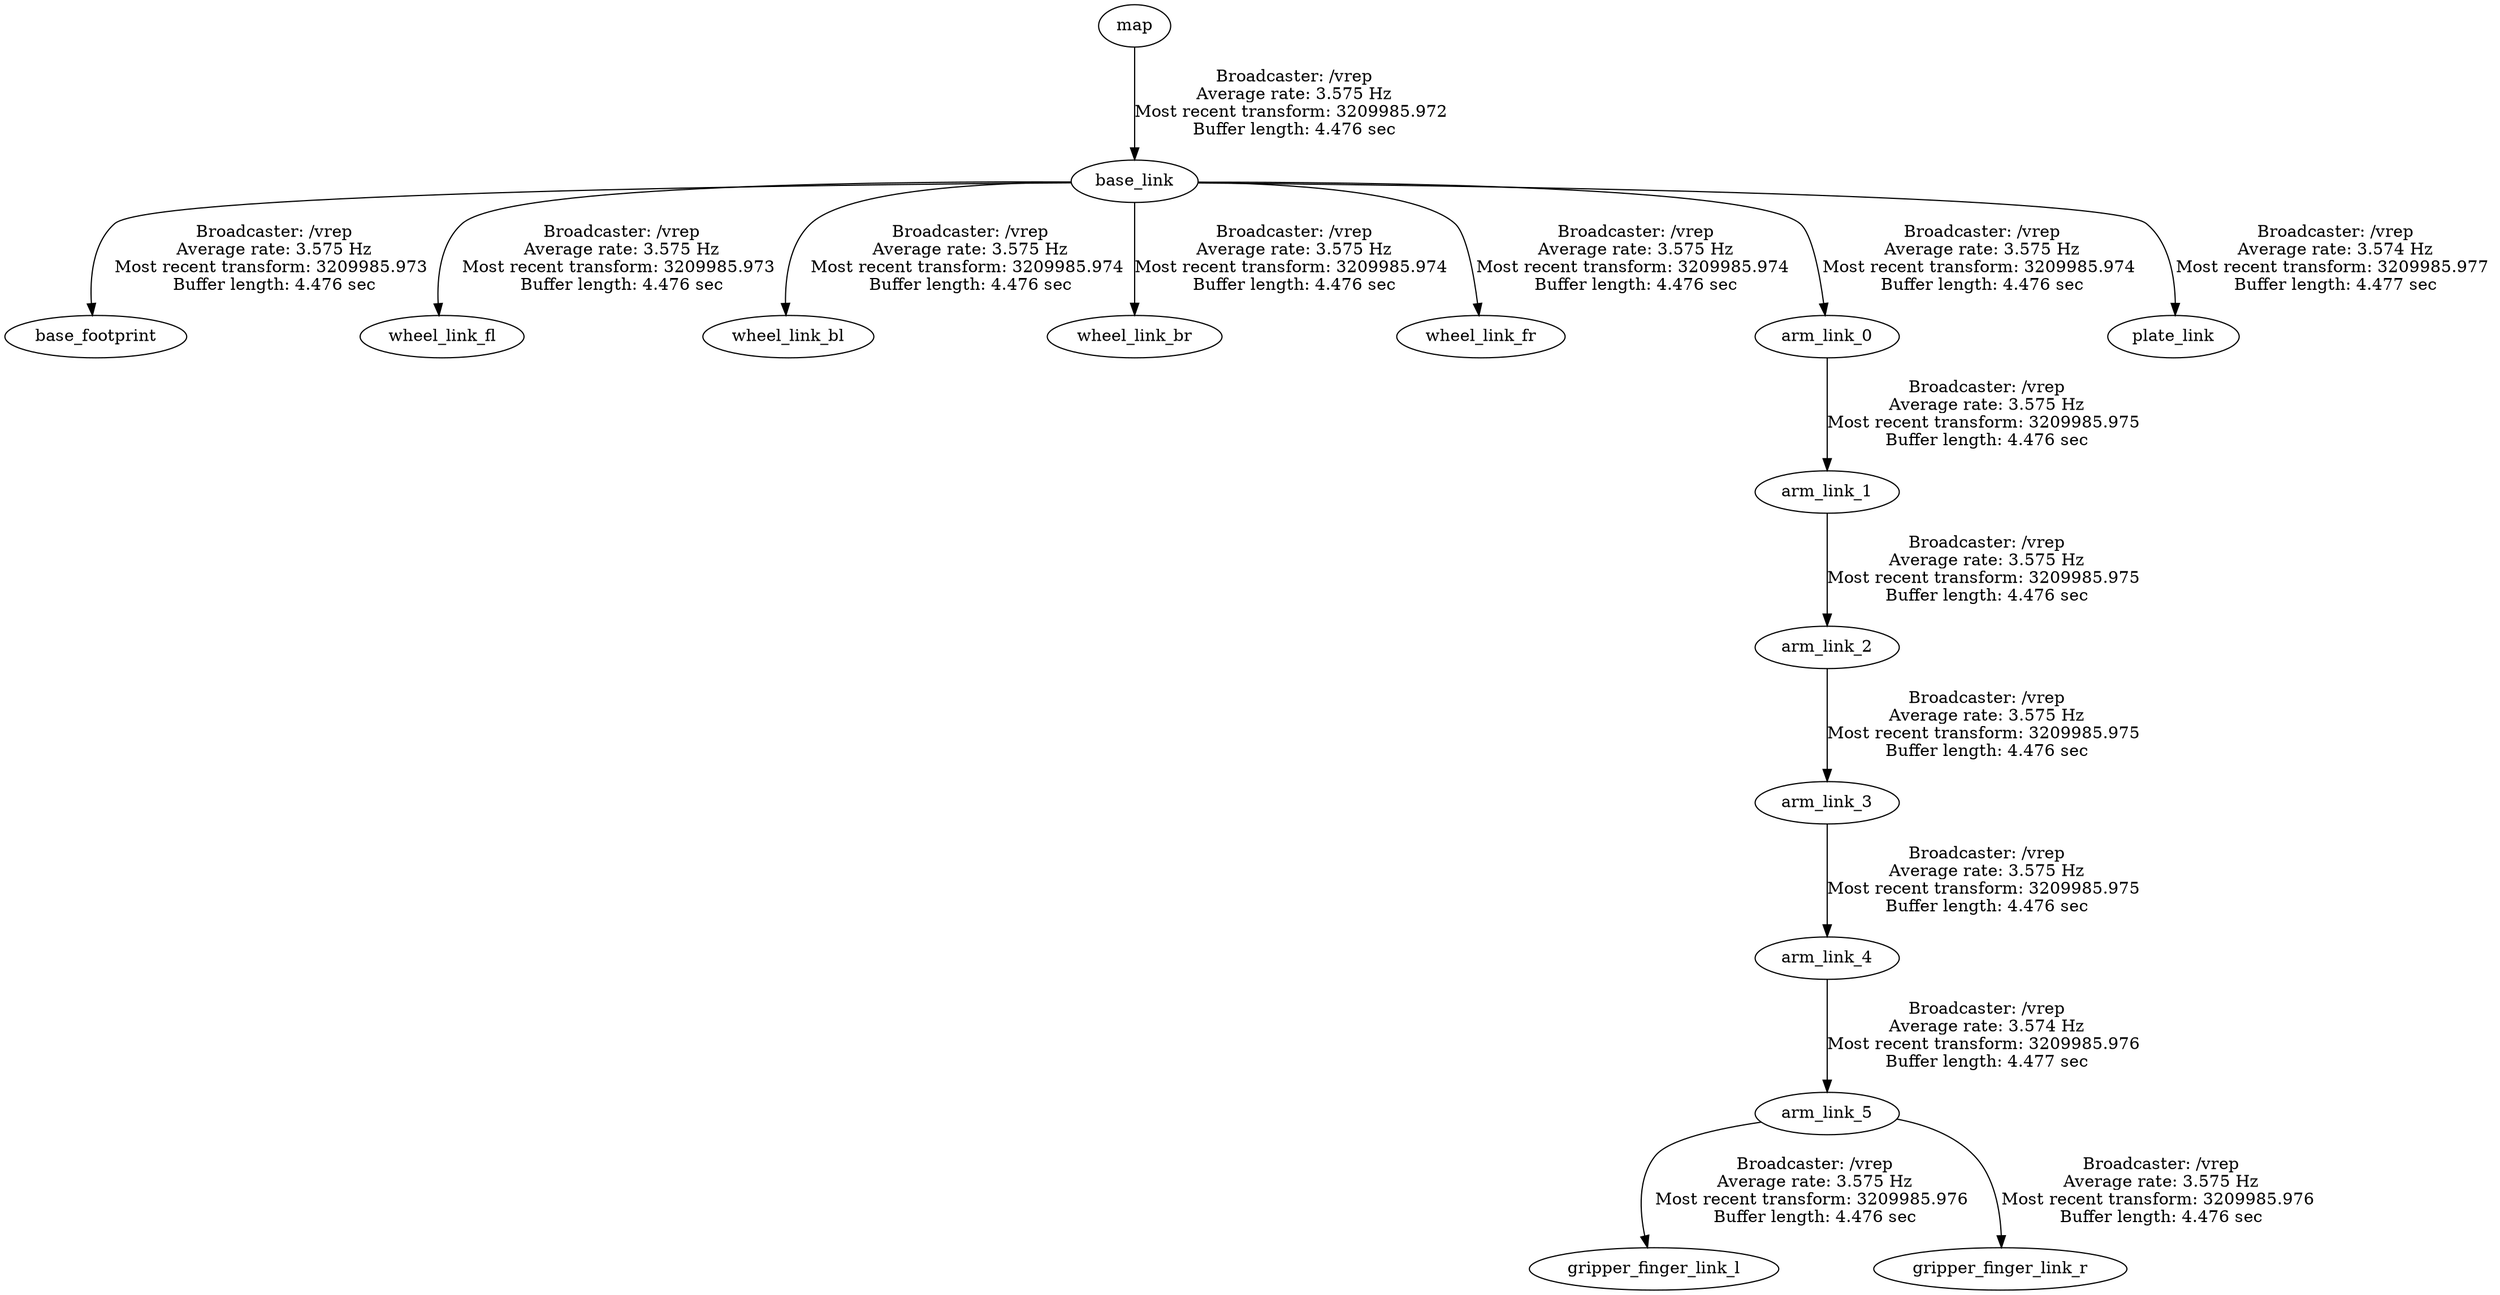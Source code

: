 digraph G {
"map" -> "base_link"[label="Broadcaster: /vrep\nAverage rate: 3.575 Hz\nMost recent transform: 3209985.972 \nBuffer length: 4.476 sec\n"];
"base_link" -> "base_footprint"[label="Broadcaster: /vrep\nAverage rate: 3.575 Hz\nMost recent transform: 3209985.973 \nBuffer length: 4.476 sec\n"];
"base_link" -> "wheel_link_fl"[label="Broadcaster: /vrep\nAverage rate: 3.575 Hz\nMost recent transform: 3209985.973 \nBuffer length: 4.476 sec\n"];
"base_link" -> "wheel_link_bl"[label="Broadcaster: /vrep\nAverage rate: 3.575 Hz\nMost recent transform: 3209985.974 \nBuffer length: 4.476 sec\n"];
"base_link" -> "wheel_link_br"[label="Broadcaster: /vrep\nAverage rate: 3.575 Hz\nMost recent transform: 3209985.974 \nBuffer length: 4.476 sec\n"];
"base_link" -> "wheel_link_fr"[label="Broadcaster: /vrep\nAverage rate: 3.575 Hz\nMost recent transform: 3209985.974 \nBuffer length: 4.476 sec\n"];
"base_link" -> "arm_link_0"[label="Broadcaster: /vrep\nAverage rate: 3.575 Hz\nMost recent transform: 3209985.974 \nBuffer length: 4.476 sec\n"];
"arm_link_0" -> "arm_link_1"[label="Broadcaster: /vrep\nAverage rate: 3.575 Hz\nMost recent transform: 3209985.975 \nBuffer length: 4.476 sec\n"];
"arm_link_1" -> "arm_link_2"[label="Broadcaster: /vrep\nAverage rate: 3.575 Hz\nMost recent transform: 3209985.975 \nBuffer length: 4.476 sec\n"];
"arm_link_2" -> "arm_link_3"[label="Broadcaster: /vrep\nAverage rate: 3.575 Hz\nMost recent transform: 3209985.975 \nBuffer length: 4.476 sec\n"];
"arm_link_3" -> "arm_link_4"[label="Broadcaster: /vrep\nAverage rate: 3.575 Hz\nMost recent transform: 3209985.975 \nBuffer length: 4.476 sec\n"];
"arm_link_4" -> "arm_link_5"[label="Broadcaster: /vrep\nAverage rate: 3.574 Hz\nMost recent transform: 3209985.976 \nBuffer length: 4.477 sec\n"];
"arm_link_5" -> "gripper_finger_link_l"[label="Broadcaster: /vrep\nAverage rate: 3.575 Hz\nMost recent transform: 3209985.976 \nBuffer length: 4.476 sec\n"];
"arm_link_5" -> "gripper_finger_link_r"[label="Broadcaster: /vrep\nAverage rate: 3.575 Hz\nMost recent transform: 3209985.976 \nBuffer length: 4.476 sec\n"];
"base_link" -> "plate_link"[label="Broadcaster: /vrep\nAverage rate: 3.574 Hz\nMost recent transform: 3209985.977 \nBuffer length: 4.477 sec\n"];
}